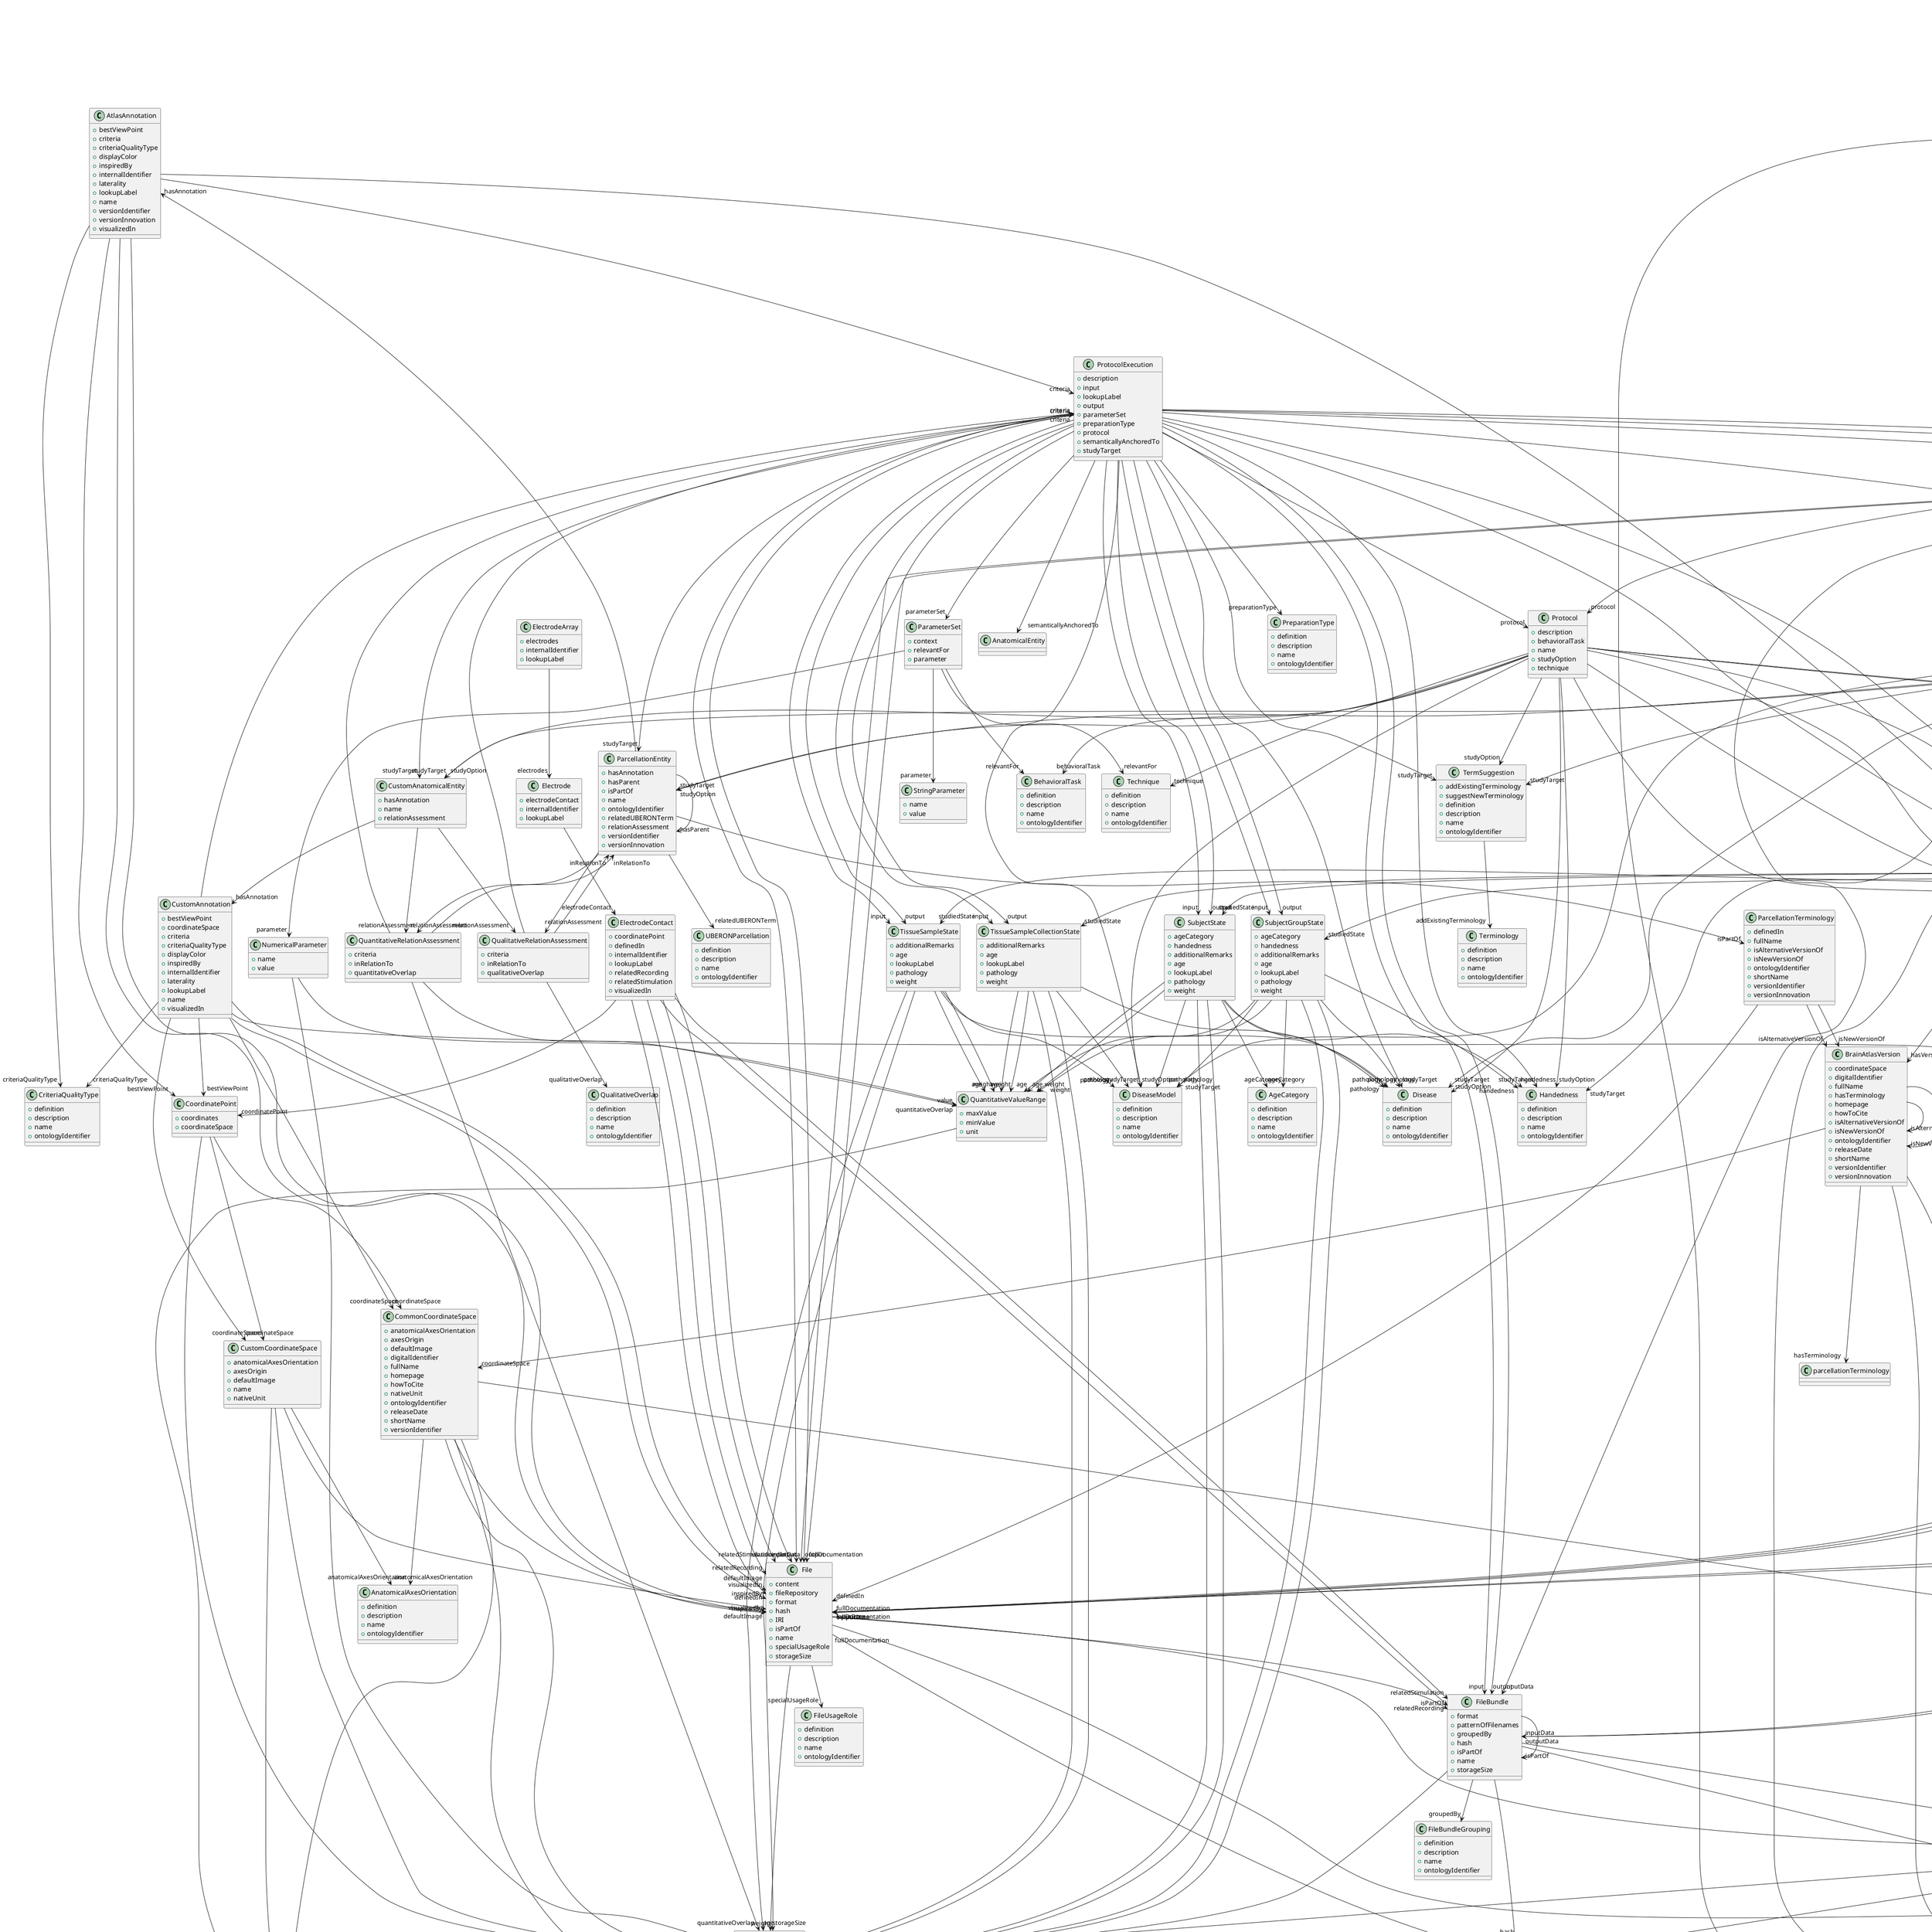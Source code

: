 @startuml

class BrainAtlasVersion {
+coordinateSpace
+digitalIdentifier
+fullName
+hasTerminology
+homepage
+howToCite
+isAlternativeVersionOf
+isNewVersionOf
+ontologyIdentifier
+releaseDate
+shortName
+versionIdentifier
+versionInnovation

}
BrainAtlasVersion -d-> "coordinateSpace" CommonCoordinateSpace
BrainAtlasVersion -d-> "digitalIdentifier" DOI
BrainAtlasVersion -d-> "hasTerminology" parcellationTerminology
BrainAtlasVersion -d-> "homepage" URL
BrainAtlasVersion -d-> "isAlternativeVersionOf" BrainAtlasVersion
BrainAtlasVersion -d-> "isNewVersionOf" BrainAtlasVersion


class ParcellationEntity {
+hasAnnotation
+hasParent
+isPartOf
+name
+ontologyIdentifier
+relatedUBERONTerm
+relationAssessment
+versionIdentifier
+versionInnovation

}
ParcellationEntity -d-> "hasAnnotation" AtlasAnnotation
ParcellationEntity -d-> "hasParent" ParcellationEntity
ParcellationEntity -d-> "isPartOf" ParcellationTerminology
ParcellationEntity -d-> "relatedUBERONTerm" UBERONParcellation
ParcellationEntity -d-> "relationAssessment" QualitativeRelationAssessment
ParcellationEntity -d-> "relationAssessment" QuantitativeRelationAssessment


class AtlasAnnotation {
+bestViewPoint
+criteria
+criteriaQualityType
+displayColor
+inspiredBy
+internalIdentifier
+laterality
+lookupLabel
+name
+versionIdentifier
+versionInnovation
+visualizedIn

}
AtlasAnnotation -d-> "bestViewPoint" CoordinatePoint
AtlasAnnotation -d-> "criteria" ProtocolExecution
AtlasAnnotation -d-> "criteriaQualityType" CriteriaQualityType
AtlasAnnotation -d-> "inspiredBy" File
AtlasAnnotation -d-> "laterality" Laterality
AtlasAnnotation -d-> "visualizedIn" File


class BrainAtlas {
+description
+digitalIdentifier
+fullName
+hasVersion
+homepage
+howToCite
+shortName

}
BrainAtlas -d-> "digitalIdentifier" DOI
BrainAtlas -d-> "hasVersion" BrainAtlasVersion
BrainAtlas -d-> "homepage" URL


class CommonCoordinateSpace {
+anatomicalAxesOrientation
+axesOrigin
+defaultImage
+digitalIdentifier
+fullName
+homepage
+howToCite
+nativeUnit
+ontologyIdentifier
+releaseDate
+shortName
+versionIdentifier

}
CommonCoordinateSpace -d-> "anatomicalAxesOrientation" AnatomicalAxesOrientation
CommonCoordinateSpace -d-> "axesOrigin" QuantitativeValue
CommonCoordinateSpace -d-> "defaultImage" File
CommonCoordinateSpace -d-> "digitalIdentifier" DOI
CommonCoordinateSpace -d-> "homepage" URL
CommonCoordinateSpace -d-> "nativeUnit" UnitOfMeasurement


class ParcellationTerminology {
+definedIn
+fullName
+isAlternativeVersionOf
+isNewVersionOf
+ontologyIdentifier
+shortName
+versionIdentifier
+versionInnovation

}
ParcellationTerminology -d-> "definedIn" File
ParcellationTerminology -d-> "isAlternativeVersionOf" BrainAtlasVersion
ParcellationTerminology -d-> "isNewVersionOf" BrainAtlasVersion


class ElectrodeArray {
+electrodes
+internalIdentifier
+lookupLabel

}
ElectrodeArray -d-> "electrodes" Electrode


class CustomAnnotation {
+bestViewPoint
+coordinateSpace
+criteria
+criteriaQualityType
+displayColor
+inspiredBy
+internalIdentifier
+laterality
+lookupLabel
+name
+visualizedIn

}
CustomAnnotation -d-> "bestViewPoint" CoordinatePoint
CustomAnnotation -d-> "coordinateSpace" CommonCoordinateSpace
CustomAnnotation -d-> "coordinateSpace" CustomCoordinateSpace
CustomAnnotation -d-> "criteria" ProtocolExecution
CustomAnnotation -d-> "criteriaQualityType" CriteriaQualityType
CustomAnnotation -d-> "inspiredBy" File
CustomAnnotation -d-> "laterality" Laterality
CustomAnnotation -d-> "visualizedIn" File


class ElectrodeContact {
+coordinatePoint
+definedIn
+internalIdentifier
+lookupLabel
+relatedRecording
+relatedStimulation
+visualizedIn

}
ElectrodeContact -d-> "coordinatePoint" CoordinatePoint
ElectrodeContact -d-> "definedIn" File
ElectrodeContact -d-> "relatedRecording" File
ElectrodeContact -d-> "relatedRecording" FileBundle
ElectrodeContact -d-> "relatedStimulation" File
ElectrodeContact -d-> "relatedStimulation" FileBundle
ElectrodeContact -d-> "visualizedIn" File


class CustomAnatomicalEntity {
+hasAnnotation
+name
+relationAssessment

}
CustomAnatomicalEntity -d-> "hasAnnotation" CustomAnnotation
CustomAnatomicalEntity -d-> "relationAssessment" QualitativeRelationAssessment
CustomAnatomicalEntity -d-> "relationAssessment" QuantitativeRelationAssessment


class Electrode {
+electrodeContact
+internalIdentifier
+lookupLabel

}
Electrode -d-> "electrodeContact" ElectrodeContact


class CustomCoordinateSpace {
+anatomicalAxesOrientation
+axesOrigin
+defaultImage
+name
+nativeUnit

}
CustomCoordinateSpace -d-> "anatomicalAxesOrientation" AnatomicalAxesOrientation
CustomCoordinateSpace -d-> "axesOrigin" QuantitativeValue
CustomCoordinateSpace -d-> "defaultImage" File
CustomCoordinateSpace -d-> "nativeUnit" UnitOfMeasurement


class QualitativeRelationAssessment {
+criteria
+inRelationTo
+qualitativeOverlap

}
QualitativeRelationAssessment -d-> "criteria" ProtocolExecution
QualitativeRelationAssessment -d-> "inRelationTo" ParcellationEntity
QualitativeRelationAssessment -d-> "qualitativeOverlap" QualitativeOverlap


class QuantitativeRelationAssessment {
+criteria
+inRelationTo
+quantitativeOverlap

}
QuantitativeRelationAssessment -d-> "criteria" ProtocolExecution
QuantitativeRelationAssessment -d-> "inRelationTo" ParcellationEntity
QuantitativeRelationAssessment -d-> "quantitativeOverlap" QuantitativeValue
QuantitativeRelationAssessment -d-> "quantitativeOverlap" QuantitativeValueRange


class CoordinatePoint {
+coordinates
+coordinateSpace

}
CoordinatePoint -d-> "coordinates" QuantitativeValue
CoordinatePoint -d-> "coordinateSpace" CommonCoordinateSpace
CoordinatePoint -d-> "coordinateSpace" CustomCoordinateSpace


class EthicsAssessment {
+definition
+description
+name
+ontologyIdentifier

}


class ModelAbstractionLevel {
+definition
+description
+name
+ontologyIdentifier

}


class CellType {
+definition
+description
+name
+ontologyIdentifier

}


class ModelScope {
+definition
+description
+name
+ontologyIdentifier

}


class ExperimentalApproach {
+definition
+description
+name
+ontologyIdentifier

}


class AgeCategory {
+definition
+description
+name
+ontologyIdentifier

}


class MetaDataModelType {
+definition
+description
+name
+ontologyIdentifier

}


class FileBundleGrouping {
+definition
+description
+name
+ontologyIdentifier

}


class CriteriaQualityType {
+definition
+description
+name
+ontologyIdentifier

}


class TermSuggestion {
+addExistingTerminology
+suggestNewTerminology
+definition
+description
+name
+ontologyIdentifier

}
TermSuggestion -d-> "addExistingTerminology" Terminology


class AnatomicalAxesOrientation {
+definition
+description
+name
+ontologyIdentifier

}


class Disease {
+definition
+description
+name
+ontologyIdentifier

}


class QualitativeOverlap {
+definition
+description
+name
+ontologyIdentifier

}


class ProgrammingLanguage {
+definition
+description
+name
+ontologyIdentifier

}


class PreparationType {
+definition
+description
+name
+ontologyIdentifier

}


class OperatingSystem {
+definition
+description
+name
+ontologyIdentifier

}


class Strain {
+identifier
+definition
+description
+name
+ontologyIdentifier

}


class Handedness {
+definition
+description
+name
+ontologyIdentifier

}


class BiologicalSex {
+definition
+description
+name
+ontologyIdentifier

}


class Species {
+definition
+description
+name
+ontologyIdentifier

}


class ProductAccessibility {
+definition
+description
+name
+ontologyIdentifier

}


class Terminology {
+definition
+description
+name
+ontologyIdentifier

}


class Laterality {
+definition
+description
+name
+ontologyIdentifier

}


class Technique {
+definition
+description
+name
+ontologyIdentifier

}


class UnitOfMeasurement {
+definition
+description
+name
+ontologyIdentifier

}


class SoftwareApplicationCategory {
+definition
+description
+name
+ontologyIdentifier

}


class ContributionType {
+definition
+description
+name
+ontologyIdentifier

}


class SemanticDataType {
+definition
+description
+name
+ontologyIdentifier

}


class UBERONParcellation {
+definition
+description
+name
+ontologyIdentifier

}


class BehavioralTask {
+definition
+description
+name
+ontologyIdentifier

}


class FileRepositoryType {
+definition
+description
+name
+ontologyIdentifier

}


class TypeOfUncertainty {
+definition
+description
+name
+ontologyIdentifier

}


class FileUsageRole {
+definition
+description
+name
+ontologyIdentifier

}


class Language {
+definition
+description
+name
+ontologyIdentifier

}


class TissueSampleType {
+definition
+description
+name
+ontologyIdentifier

}


class SoftwareFeature {
+definition
+description
+name
+ontologyIdentifier

}


class DiseaseModel {
+definition
+description
+name
+ontologyIdentifier

}


class Organ {
+definition
+description
+name
+ontologyIdentifier

}


class OperatingDevice {
+definition
+description
+name
+ontologyIdentifier

}


class Phenotype {
+definition
+description
+name
+ontologyIdentifier

}


class Copyright {
+holder
+year

}
Copyright -d-> "holder" Person
Copyright -d-> "holder" Organization


class Hash {
+algorithm
+digest

}


class License {
+fullName
+legalCode
+shortName
+webpage

}


class FileBundle {
+format
+patternOfFilenames
+groupedBy
+hash
+isPartOf
+name
+storageSize

}
FileBundle -d-> "format" ContentType
FileBundle -d-> "groupedBy" FileBundleGrouping
FileBundle -d-> "hash" Hash
FileBundle -d-> "isPartOf" FileBundle
FileBundle -d-> "isPartOf" FileRepository
FileBundle -d-> "storageSize" QuantitativeValue


class FileRepository {
+format
+hash
+hostedBy
+IRI
+name
+repositoryType
+storageSize

}
FileRepository -d-> "format" ContentType
FileRepository -d-> "hash" Hash
FileRepository -d-> "hostedBy" Organization
FileRepository -d-> "repositoryType" FileRepositoryType
FileRepository -d-> "storageSize" QuantitativeValue


class File {
+content
+fileRepository
+format
+hash
+IRI
+isPartOf
+name
+specialUsageRole
+storageSize

}
File -d-> "fileRepository" FileRepository
File -d-> "format" ContentType
File -d-> "hash" Hash
File -d-> "isPartOf" FileBundle
File -d-> "specialUsageRole" FileUsageRole
File -d-> "storageSize" QuantitativeValue


class ContentType {
+fileExtension
+description
+relatedMediaType
+name
+specification
+synonym

}


class Protocol {
+description
+behavioralTask
+name
+studyOption
+technique

}
Protocol -d-> "behavioralTask" BehavioralTask
Protocol -d-> "studyOption" ParcellationEntity
Protocol -d-> "studyOption" CustomAnatomicalEntity
Protocol -d-> "studyOption" CellType
Protocol -d-> "studyOption" TermSuggestion
Protocol -d-> "studyOption" Disease
Protocol -d-> "studyOption" Strain
Protocol -d-> "studyOption" Handedness
Protocol -d-> "studyOption" BiologicalSex
Protocol -d-> "studyOption" Species
Protocol -d-> "studyOption" DiseaseModel
Protocol -d-> "studyOption" Organ
Protocol -d-> "studyOption" Phenotype
Protocol -d-> "technique" Technique


class ProtocolExecution {
+description
+input
+lookupLabel
+output
+parameterSet
+preparationType
+protocol
+semanticallyAnchoredTo
+studyTarget

}
ProtocolExecution -d-> "input" FileBundle
ProtocolExecution -d-> "input" File
ProtocolExecution -d-> "input" SubjectGroupState
ProtocolExecution -d-> "input" SubjectState
ProtocolExecution -d-> "input" TissueSampleCollectionState
ProtocolExecution -d-> "input" TissueSampleState
ProtocolExecution -d-> "output" FileBundle
ProtocolExecution -d-> "output" File
ProtocolExecution -d-> "output" SubjectGroupState
ProtocolExecution -d-> "output" SubjectState
ProtocolExecution -d-> "output" TissueSampleCollectionState
ProtocolExecution -d-> "output" TissueSampleState
ProtocolExecution -d-> "parameterSet" ParameterSet
ProtocolExecution -d-> "preparationType" PreparationType
ProtocolExecution -d-> "protocol" Protocol
ProtocolExecution -d-> "semanticallyAnchoredTo" AnatomicalEntity
ProtocolExecution -d-> "studyTarget" ParcellationEntity
ProtocolExecution -d-> "studyTarget" CustomAnatomicalEntity
ProtocolExecution -d-> "studyTarget" CellType
ProtocolExecution -d-> "studyTarget" TermSuggestion
ProtocolExecution -d-> "studyTarget" Disease
ProtocolExecution -d-> "studyTarget" Strain
ProtocolExecution -d-> "studyTarget" Handedness
ProtocolExecution -d-> "studyTarget" BiologicalSex
ProtocolExecution -d-> "studyTarget" Species
ProtocolExecution -d-> "studyTarget" DiseaseModel
ProtocolExecution -d-> "studyTarget" Organ
ProtocolExecution -d-> "studyTarget" Phenotype


class TissueSampleState {
+additionalRemarks
+age
+lookupLabel
+pathology
+weight

}
TissueSampleState -d-> "age" QuantitativeValue
TissueSampleState -d-> "age" QuantitativeValueRange
TissueSampleState -d-> "pathology" Disease
TissueSampleState -d-> "pathology" DiseaseModel
TissueSampleState -d-> "weight" QuantitativeValue
TissueSampleState -d-> "weight" QuantitativeValueRange


class StringParameter {
+name
+value

}


class ParameterSet {
+context
+relevantFor
+parameter

}
ParameterSet -d-> "relevantFor" BehavioralTask
ParameterSet -d-> "relevantFor" Technique
ParameterSet -d-> "parameter" NumericalParameter
ParameterSet -d-> "parameter" StringParameter


class TissueSampleCollectionState {
+additionalRemarks
+age
+lookupLabel
+pathology
+weight

}
TissueSampleCollectionState -d-> "age" QuantitativeValue
TissueSampleCollectionState -d-> "age" QuantitativeValueRange
TissueSampleCollectionState -d-> "pathology" Disease
TissueSampleCollectionState -d-> "pathology" DiseaseModel
TissueSampleCollectionState -d-> "weight" QuantitativeValue
TissueSampleCollectionState -d-> "weight" QuantitativeValueRange


class SubjectGroup {
+studiedState
+additionalRemarks
+biologicalSex
+internalIdentifier
+lookupLabel
+phenotype
+quantity
+species
+strain

}
SubjectGroup -d-> "studiedState" SubjectGroupState
SubjectGroup -d-> "biologicalSex" BiologicalSex
SubjectGroup -d-> "phenotype" Phenotype
SubjectGroup -d-> "species" Species
SubjectGroup -d-> "strain" Strain


class TissueSampleCollection {
+laterality
+origin
+studiedState
+type
+additionalRemarks
+biologicalSex
+internalIdentifier
+lookupLabel
+phenotype
+quantity
+species
+strain

}
TissueSampleCollection -d-> "laterality" Laterality
TissueSampleCollection -d-> "origin" CellType
TissueSampleCollection -d-> "origin" Organ
TissueSampleCollection -d-> "studiedState" TissueSampleCollectionState
TissueSampleCollection -d-> "type" TissueSampleType
TissueSampleCollection -d-> "biologicalSex" BiologicalSex
TissueSampleCollection -d-> "phenotype" Phenotype
TissueSampleCollection -d-> "species" Species
TissueSampleCollection -d-> "strain" Strain


class Subject {
+isPartOf
+studiedState
+biologicalSex
+internalIdentifier
+lookupLabel
+phenotype
+species
+strain

}
Subject -d-> "isPartOf" SubjectGroup
Subject -d-> "studiedState" SubjectState
Subject -d-> "biologicalSex" BiologicalSex
Subject -d-> "phenotype" Phenotype
Subject -d-> "species" Species
Subject -d-> "strain" Strain


class SubjectGroupState {
+ageCategory
+handedness
+additionalRemarks
+age
+lookupLabel
+pathology
+weight

}
SubjectGroupState -d-> "ageCategory" AgeCategory
SubjectGroupState -d-> "handedness" Handedness
SubjectGroupState -d-> "age" QuantitativeValue
SubjectGroupState -d-> "age" QuantitativeValueRange
SubjectGroupState -d-> "pathology" Disease
SubjectGroupState -d-> "pathology" DiseaseModel
SubjectGroupState -d-> "weight" QuantitativeValue
SubjectGroupState -d-> "weight" QuantitativeValueRange


class TissueSample {
+isPartOf
+laterality
+origin
+studiedState
+type
+biologicalSex
+internalIdentifier
+lookupLabel
+phenotype
+species
+strain

}
TissueSample -d-> "isPartOf" TissueSampleCollection
TissueSample -d-> "laterality" Laterality
TissueSample -d-> "origin" CellType
TissueSample -d-> "origin" Organ
TissueSample -d-> "studiedState" TissueSampleState
TissueSample -d-> "type" TissueSampleType
TissueSample -d-> "biologicalSex" BiologicalSex
TissueSample -d-> "phenotype" Phenotype
TissueSample -d-> "species" Species
TissueSample -d-> "strain" Strain


class NumericalParameter {
+name
+value

}
NumericalParameter -d-> "value" QuantitativeValue
NumericalParameter -d-> "value" QuantitativeValueRange


class SubjectState {
+ageCategory
+handedness
+additionalRemarks
+age
+lookupLabel
+pathology
+weight

}
SubjectState -d-> "ageCategory" AgeCategory
SubjectState -d-> "handedness" Handedness
SubjectState -d-> "age" QuantitativeValue
SubjectState -d-> "age" QuantitativeValueRange
SubjectState -d-> "pathology" Disease
SubjectState -d-> "pathology" DiseaseModel
SubjectState -d-> "weight" QuantitativeValue
SubjectState -d-> "weight" QuantitativeValueRange


class GRIDID {
+identifier

}


class QuantitativeValueRange {
+maxValue
+minValue
+unit

}
QuantitativeValueRange -d-> "unit" UnitOfMeasurement


class QuantitativeValue {
+value
+uncertainty
+typeOfUncertainty
+unit

}
QuantitativeValue -d-> "typeOfUncertainty" TypeOfUncertainty
QuantitativeValue -d-> "unit" UnitOfMeasurement


class DOI {
+identifier

}


class Funding {
+acknowledgement
+awardNumber
+awardTitle
+funder

}
Funding -d-> "funder" Person
Funding -d-> "funder" Organization


class RORID {
+identifier

}


class URL {
+URL

}


class ORCID {
+identifier

}


class SWHID {
+identifier

}


class ISBN {
+identifier

}


class ContactInformation {
+email

}


class Contribution {
+contributionType
+contributor

}
Contribution -d-> "contributionType" ContributionType
Contribution -d-> "contributor" Person
Contribution -d-> "contributor" Organization


class Person {
+digitalIdentifier
+contactInformation
+familyName
+givenName
+affiliation

}
Person -d-> "digitalIdentifier" ORCID
Person -d-> "contactInformation" ContactInformation
Person -d-> "affiliation" Affiliation


class Organization {
+digitalIdentifier
+fullName
+hasParent
+homepage
+shortName

}
Organization -d-> "digitalIdentifier" GRIDID
Organization -d-> "digitalIdentifier" RORID
Organization -d-> "hasParent" Organization
Organization -d-> "homepage" URL


class Affiliation {
+startDate
+endDate
+organization

}
Affiliation -d-> "organization" Organization


class MetaDataModel {
+developer
+digitalIdentifier
+hasVersion
+custodian
+description
+fullName
+homepage
+howToCite
+shortName

}
MetaDataModel -d-> "developer" Person
MetaDataModel -d-> "developer" Organization
MetaDataModel -d-> "digitalIdentifier" DOI
MetaDataModel -d-> "digitalIdentifier" SWHID
MetaDataModel -d-> "hasVersion" MetaDataModelVersion
MetaDataModel -d-> "custodian" Person
MetaDataModel -d-> "custodian" Organization
MetaDataModel -d-> "homepage" URL


class Project {
+description
+fullName
+hasResearchProducts
+homepage
+coordinator
+shortName

}
Project -d-> "hasResearchProducts" Dataset
Project -d-> "hasResearchProducts" DatasetVersion
Project -d-> "hasResearchProducts" MetaDataModel
Project -d-> "hasResearchProducts" MetaDataModelVersion
Project -d-> "hasResearchProducts" Model
Project -d-> "hasResearchProducts" ModelVersion
Project -d-> "hasResearchProducts" Software
Project -d-> "hasResearchProducts" SoftwareVersion
Project -d-> "homepage" URL
Project -d-> "coordinator" Person
Project -d-> "coordinator" Organization


class SoftwareVersion {
+applicationCategory
+developer
+device
+digitalIdentifier
+hasComponent
+feature
+requirement
+inputFormat
+isAlternativeVersionOf
+isNewVersionOf
+language
+license
+operatingSystem
+outputFormat
+programmingLanguage
+accessibility
+copyright
+custodian
+description
+fullDocumentation
+fullName
+funding
+homepage
+howToCite
+keyword
+otherContribution
+relatedPublication
+releaseDate
+repository
+shortName
+supportChannel
+versionIdentifier
+versionInnovation

}
SoftwareVersion -d-> "applicationCategory" SoftwareApplicationCategory
SoftwareVersion -d-> "developer" Person
SoftwareVersion -d-> "developer" Organization
SoftwareVersion -d-> "device" OperatingDevice
SoftwareVersion -d-> "digitalIdentifier" DOI
SoftwareVersion -d-> "digitalIdentifier" SWHID
SoftwareVersion -d-> "hasComponent" SoftwareVersion
SoftwareVersion -d-> "feature" SoftwareFeature
SoftwareVersion -d-> "inputFormat" ContentType
SoftwareVersion -d-> "isAlternativeVersionOf" SoftwareVersion
SoftwareVersion -d-> "isNewVersionOf" SoftwareVersion
SoftwareVersion -d-> "language" Language
SoftwareVersion -d-> "license" License
SoftwareVersion -d-> "operatingSystem" OperatingSystem
SoftwareVersion -d-> "outputFormat" ContentType
SoftwareVersion -d-> "programmingLanguage" ProgrammingLanguage
SoftwareVersion -d-> "accessibility" ProductAccessibility
SoftwareVersion -d-> "copyright" Copyright
SoftwareVersion -d-> "custodian" Person
SoftwareVersion -d-> "custodian" Organization
SoftwareVersion -d-> "fullDocumentation" DOI
SoftwareVersion -d-> "fullDocumentation" File
SoftwareVersion -d-> "fullDocumentation" URL
SoftwareVersion -d-> "funding" Funding
SoftwareVersion -d-> "homepage" URL
SoftwareVersion -d-> "otherContribution" Contribution
SoftwareVersion -d-> "relatedPublication" DOI
SoftwareVersion -d-> "relatedPublication" ISBN
SoftwareVersion -d-> "repository" FileRepository


class MetaDataModelVersion {
+developer
+digitalIdentifier
+isAlternativeVersionOf
+isNewVersionOf
+license
+serializationFormat
+specificationFormat
+type
+accessibility
+copyright
+custodian
+description
+fullDocumentation
+fullName
+funding
+homepage
+howToCite
+keyword
+otherContribution
+relatedPublication
+releaseDate
+repository
+shortName
+supportChannel
+versionIdentifier
+versionInnovation

}
MetaDataModelVersion -d-> "developer" Person
MetaDataModelVersion -d-> "developer" Organization
MetaDataModelVersion -d-> "digitalIdentifier" DOI
MetaDataModelVersion -d-> "digitalIdentifier" SWHID
MetaDataModelVersion -d-> "isAlternativeVersionOf" MetaDataModelVersion
MetaDataModelVersion -d-> "isNewVersionOf" MetaDataModelVersion
MetaDataModelVersion -d-> "license" License
MetaDataModelVersion -d-> "serializationFormat" ContentType
MetaDataModelVersion -d-> "specificationFormat" ContentType
MetaDataModelVersion -d-> "type" MetaDataModelType
MetaDataModelVersion -d-> "accessibility" ProductAccessibility
MetaDataModelVersion -d-> "copyright" Copyright
MetaDataModelVersion -d-> "custodian" Person
MetaDataModelVersion -d-> "custodian" Organization
MetaDataModelVersion -d-> "fullDocumentation" DOI
MetaDataModelVersion -d-> "fullDocumentation" File
MetaDataModelVersion -d-> "fullDocumentation" URL
MetaDataModelVersion -d-> "funding" Funding
MetaDataModelVersion -d-> "homepage" URL
MetaDataModelVersion -d-> "otherContribution" Contribution
MetaDataModelVersion -d-> "relatedPublication" DOI
MetaDataModelVersion -d-> "relatedPublication" ISBN
MetaDataModelVersion -d-> "repository" FileRepository


class Software {
+developer
+digitalIdentifier
+hasVersion
+custodian
+description
+fullName
+homepage
+howToCite
+shortName

}
Software -d-> "developer" Person
Software -d-> "developer" Organization
Software -d-> "digitalIdentifier" DOI
Software -d-> "digitalIdentifier" SWHID
Software -d-> "hasVersion" SoftwareVersion
Software -d-> "custodian" Person
Software -d-> "custodian" Organization
Software -d-> "homepage" URL


class Model {
+abstractionLevel
+developer
+digitalIdentifier
+hasVersion
+scope
+studyTarget
+custodian
+description
+fullName
+homepage
+howToCite
+shortName

}
Model -d-> "abstractionLevel" ModelAbstractionLevel
Model -d-> "developer" Person
Model -d-> "developer" Organization
Model -d-> "digitalIdentifier" DOI
Model -d-> "digitalIdentifier" SWHID
Model -d-> "hasVersion" ModelVersion
Model -d-> "scope" ModelScope
Model -d-> "studyTarget" ParcellationEntity
Model -d-> "studyTarget" CustomAnatomicalEntity
Model -d-> "studyTarget" CellType
Model -d-> "studyTarget" TermSuggestion
Model -d-> "studyTarget" Disease
Model -d-> "studyTarget" Strain
Model -d-> "studyTarget" Handedness
Model -d-> "studyTarget" BiologicalSex
Model -d-> "studyTarget" Species
Model -d-> "studyTarget" DiseaseModel
Model -d-> "studyTarget" Organ
Model -d-> "studyTarget" Phenotype
Model -d-> "custodian" Person
Model -d-> "custodian" Organization
Model -d-> "homepage" URL


class Dataset {
+author
+digitalIdentifier
+hasVersion
+custodian
+description
+fullName
+homepage
+howToCite
+shortName

}
Dataset -d-> "author" Person
Dataset -d-> "author" Organization
Dataset -d-> "digitalIdentifier" DOI
Dataset -d-> "hasVersion" DatasetVersion
Dataset -d-> "custodian" Person
Dataset -d-> "custodian" Organization
Dataset -d-> "homepage" URL


class ModelVersion {
+developer
+digitalIdentifier
+format
+inputData
+isAlternativeVersionOf
+isNewVersionOf
+license
+outputData
+accessibility
+copyright
+custodian
+description
+fullDocumentation
+fullName
+funding
+homepage
+howToCite
+keyword
+otherContribution
+relatedPublication
+releaseDate
+repository
+shortName
+supportChannel
+versionIdentifier
+versionInnovation

}
ModelVersion -d-> "developer" Person
ModelVersion -d-> "developer" Organization
ModelVersion -d-> "digitalIdentifier" DOI
ModelVersion -d-> "digitalIdentifier" SWHID
ModelVersion -d-> "format" ContentType
ModelVersion -d-> "inputData" DOI
ModelVersion -d-> "inputData" File
ModelVersion -d-> "inputData" FileBundle
ModelVersion -d-> "isAlternativeVersionOf" ModelVersion
ModelVersion -d-> "isNewVersionOf" ModelVersion
ModelVersion -d-> "license" License
ModelVersion -d-> "outputData" DOI
ModelVersion -d-> "outputData" File
ModelVersion -d-> "outputData" FileBundle
ModelVersion -d-> "accessibility" ProductAccessibility
ModelVersion -d-> "copyright" Copyright
ModelVersion -d-> "custodian" Person
ModelVersion -d-> "custodian" Organization
ModelVersion -d-> "fullDocumentation" DOI
ModelVersion -d-> "fullDocumentation" File
ModelVersion -d-> "fullDocumentation" URL
ModelVersion -d-> "funding" Funding
ModelVersion -d-> "homepage" URL
ModelVersion -d-> "otherContribution" Contribution
ModelVersion -d-> "relatedPublication" DOI
ModelVersion -d-> "relatedPublication" ISBN
ModelVersion -d-> "repository" FileRepository


class DatasetVersion {
+author
+digitalIdentifier
+ethicsAssessment
+experimentalApproach
+inputData
+isAlternativeVersionOf
+isNewVersionOf
+license
+protocol
+studiedSpecimen
+type
+accessibility
+copyright
+custodian
+description
+fullDocumentation
+fullName
+funding
+homepage
+howToCite
+keyword
+otherContribution
+relatedPublication
+releaseDate
+repository
+shortName
+supportChannel
+versionIdentifier
+versionInnovation

}
DatasetVersion -d-> "author" Person
DatasetVersion -d-> "author" Organization
DatasetVersion -d-> "digitalIdentifier" DOI
DatasetVersion -d-> "ethicsAssessment" EthicsAssessment
DatasetVersion -d-> "experimentalApproach" ExperimentalApproach
DatasetVersion -d-> "inputData" DOI
DatasetVersion -d-> "inputData" File
DatasetVersion -d-> "inputData" FileBundle
DatasetVersion -d-> "isAlternativeVersionOf" DatasetVersion
DatasetVersion -d-> "isNewVersionOf" DatasetVersion
DatasetVersion -d-> "license" License
DatasetVersion -d-> "protocol" Protocol
DatasetVersion -d-> "studiedSpecimen" Subject
DatasetVersion -d-> "studiedSpecimen" SubjectGroup
DatasetVersion -d-> "studiedSpecimen" TissueSample
DatasetVersion -d-> "studiedSpecimen" TissueSampleCollection
DatasetVersion -d-> "type" SemanticDataType
DatasetVersion -d-> "accessibility" ProductAccessibility
DatasetVersion -d-> "copyright" Copyright
DatasetVersion -d-> "custodian" Person
DatasetVersion -d-> "custodian" Organization
DatasetVersion -d-> "fullDocumentation" DOI
DatasetVersion -d-> "fullDocumentation" File
DatasetVersion -d-> "fullDocumentation" URL
DatasetVersion -d-> "funding" Funding
DatasetVersion -d-> "homepage" URL
DatasetVersion -d-> "otherContribution" Contribution
DatasetVersion -d-> "relatedPublication" DOI
DatasetVersion -d-> "relatedPublication" ISBN
DatasetVersion -d-> "repository" FileRepository


@enduml